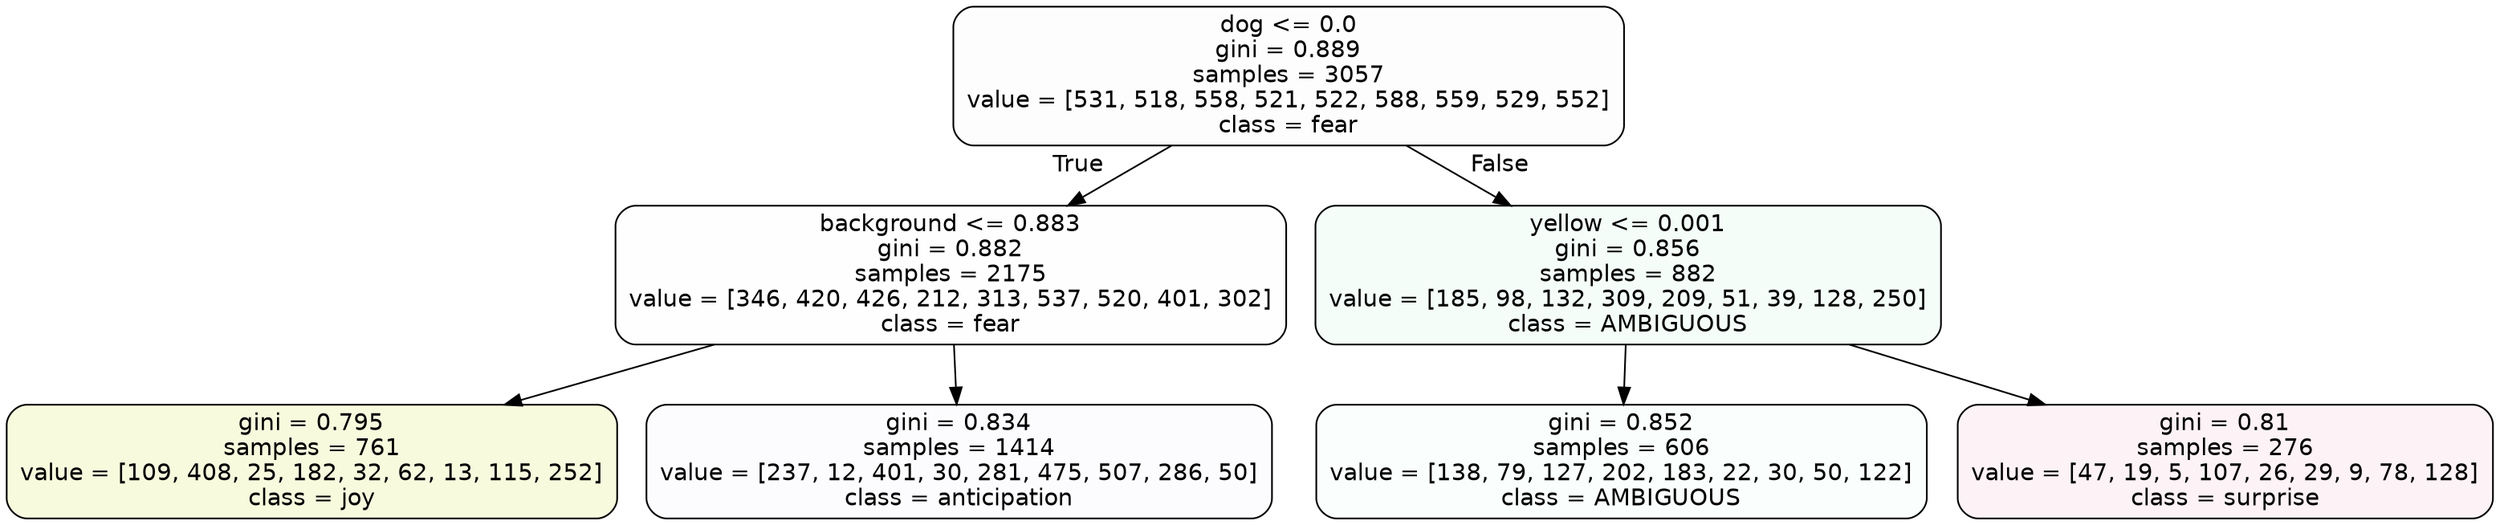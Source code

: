 digraph Tree {
node [shape=box, style="filled, rounded", color="black", fontname=helvetica] ;
edge [fontname=helvetica] ;
0 [label="dog <= 0.0\ngini = 0.889\nsamples = 3057\nvalue = [531, 518, 558, 521, 522, 588, 559, 529, 552]\nclass = fear", fillcolor="#3964e502"] ;
1 [label="background <= 0.883\ngini = 0.882\nsamples = 2175\nvalue = [346, 420, 426, 212, 313, 537, 520, 401, 302]\nclass = fear", fillcolor="#3964e501"] ;
0 -> 1 [labeldistance=2.5, labelangle=45, headlabel="True"] ;
2 [label="gini = 0.795\nsamples = 761\nvalue = [109, 408, 25, 182, 32, 62, 13, 115, 252]\nclass = joy", fillcolor="#d7e5392a"] ;
1 -> 2 ;
3 [label="gini = 0.834\nsamples = 1414\nvalue = [237, 12, 401, 30, 281, 475, 507, 286, 50]\nclass = anticipation", fillcolor="#8139e505"] ;
1 -> 3 ;
4 [label="yellow <= 0.001\ngini = 0.856\nsamples = 882\nvalue = [185, 98, 132, 309, 209, 51, 39, 128, 250]\nclass = AMBIGUOUS", fillcolor="#39e5810d"] ;
0 -> 4 [labeldistance=2.5, labelangle=-45, headlabel="False"] ;
5 [label="gini = 0.852\nsamples = 606\nvalue = [138, 79, 127, 202, 183, 22, 30, 50, 122]\nclass = AMBIGUOUS", fillcolor="#39e58106"] ;
4 -> 5 ;
6 [label="gini = 0.81\nsamples = 276\nvalue = [47, 19, 5, 107, 26, 29, 9, 78, 128]\nclass = surprise", fillcolor="#e5396410"] ;
4 -> 6 ;
}